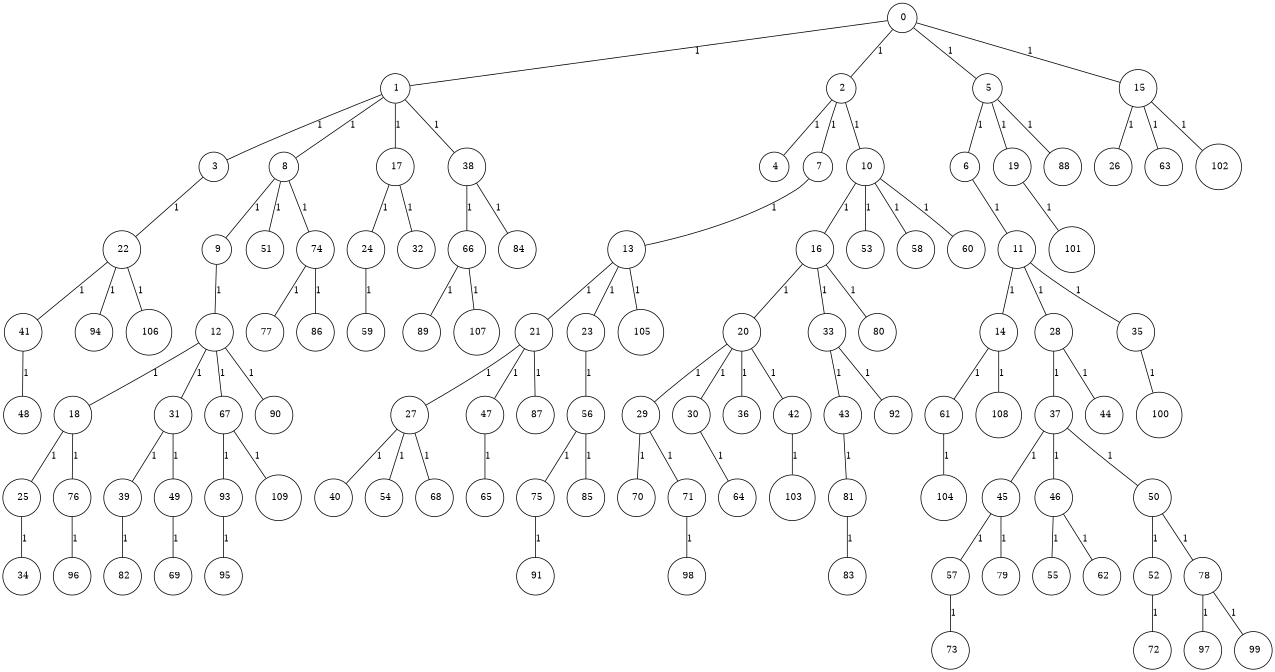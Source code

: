 graph G {
size="8.5,11;"
ratio = "expand;"
fixedsize="true;"
overlap="scale;"
node[shape=circle,width=.12,hight=.12,fontsize=12]
edge[fontsize=12]

0[label=" 0" color=black, pos="2.9073081,0.026665953!"];
1[label=" 1" color=black, pos="1.92074,0.55130201!"];
2[label=" 2" color=black, pos="0.39837332,1.7071675!"];
3[label=" 3" color=black, pos="1.3414751,0.98825338!"];
4[label=" 4" color=black, pos="2.4288404,2.0791527!"];
5[label=" 5" color=black, pos="0.50875442,1.6071841!"];
6[label=" 6" color=black, pos="0.78943336,2.6903136!"];
7[label=" 7" color=black, pos="0.39231446,1.5539203!"];
8[label=" 8" color=black, pos="2.793367,0.67407427!"];
9[label=" 9" color=black, pos="0.036654754,2.4442814!"];
10[label=" 10" color=black, pos="0.19435148,0.37747813!"];
11[label=" 11" color=black, pos="1.8288395,0.4538446!"];
12[label=" 12" color=black, pos="0.59532982,1.448791!"];
13[label=" 13" color=black, pos="1.2657232,1.8332604!"];
14[label=" 14" color=black, pos="0.97471695,1.7769106!"];
15[label=" 15" color=black, pos="1.3228152,2.666654!"];
16[label=" 16" color=black, pos="0.91141711,0.8302891!"];
17[label=" 17" color=black, pos="2.5661046,1.3830999!"];
18[label=" 18" color=black, pos="1.4260194,1.2962826!"];
19[label=" 19" color=black, pos="1.1263096,0.51253889!"];
20[label=" 20" color=black, pos="0.28312448,1.8257236!"];
21[label=" 21" color=black, pos="1.017305,2.6040042!"];
22[label=" 22" color=black, pos="0.18255805,1.3590534!"];
23[label=" 23" color=black, pos="2.7117457,0.62155539!"];
24[label=" 24" color=black, pos="1.3664356,2.5712346!"];
25[label=" 25" color=black, pos="1.726415,0.69299622!"];
26[label=" 26" color=black, pos="1.7149126,0.40729336!"];
27[label=" 27" color=black, pos="2.739406,1.5628616!"];
28[label=" 28" color=black, pos="1.8811621,1.5713781!"];
29[label=" 29" color=black, pos="2.0475693,1.890489!"];
30[label=" 30" color=black, pos="0.55629704,1.7355005!"];
31[label=" 31" color=black, pos="1.2752497,2.8912055!"];
32[label=" 32" color=black, pos="1.8089004,1.5742256!"];
33[label=" 33" color=black, pos="2.4167747,2.6877498!"];
34[label=" 34" color=black, pos="1.2565006,2.9729095!"];
35[label=" 35" color=black, pos="0.01487545,0.018436972!"];
36[label=" 36" color=black, pos="0.92435634,2.7945047!"];
37[label=" 37" color=black, pos="1.7651973,2.2020529!"];
38[label=" 38" color=black, pos="1.9345361,2.589537!"];
39[label=" 39" color=black, pos="0.2946094,1.8514712!"];
40[label=" 40" color=black, pos="0.94318263,1.6388253!"];
41[label=" 41" color=black, pos="0.69291854,1.4916446!"];
42[label=" 42" color=black, pos="1.4216183,0.94532564!"];
43[label=" 43" color=black, pos="2.0003253,1.3325313!"];
44[label=" 44" color=black, pos="1.5535777,0.89660726!"];
45[label=" 45" color=black, pos="1.8120297,2.6402693!"];
46[label=" 46" color=black, pos="0.036213631,0.95635164!"];
47[label=" 47" color=black, pos="1.7105489,1.4343329!"];
48[label=" 48" color=black, pos="0.23351962,2.0136889!"];
49[label=" 49" color=black, pos="0.39973322,1.8758573!"];
50[label=" 50" color=black, pos="0.96988769,1.2578453!"];
51[label=" 51" color=black, pos="1.7849455,1.8948947!"];
52[label=" 52" color=black, pos="0.71741259,0.65729818!"];
53[label=" 53" color=black, pos="1.8901621,1.2760081!"];
54[label=" 54" color=black, pos="0.5273739,0.25719875!"];
55[label=" 55" color=black, pos="1.0401826,2.8916543!"];
56[label=" 56" color=black, pos="1.7646897,2.2001404!"];
57[label=" 57" color=black, pos="1.4106767,0.98577447!"];
58[label=" 58" color=black, pos="2.8971806,2.3507774!"];
59[label=" 59" color=black, pos="1.8339963,1.0206493!"];
60[label=" 60" color=black, pos="2.037174,0.080851225!"];
61[label=" 61" color=black, pos="0.975515,2.8537118!"];
62[label=" 62" color=black, pos="2.5892191,0.7408117!"];
63[label=" 63" color=black, pos="2.8024422,0.90310389!"];
64[label=" 64" color=black, pos="2.5378092,2.7315548!"];
65[label=" 65" color=black, pos="2.179242,2.3290503!"];
66[label=" 66" color=black, pos="2.960949,2.7585487!"];
67[label=" 67" color=black, pos="2.9254998,2.3463543!"];
68[label=" 68" color=black, pos="2.4571454,0.89000982!"];
69[label=" 69" color=black, pos="0.78406486,1.9355493!"];
70[label=" 70" color=black, pos="0.85463216,2.0026856!"];
71[label=" 71" color=black, pos="1.3088271,0.22420621!"];
72[label=" 72" color=black, pos="0.0090337796,1.7951222!"];
73[label=" 73" color=black, pos="1.6730903,2.2646983!"];
74[label=" 74" color=black, pos="2.8040002,2.4289848!"];
75[label=" 75" color=black, pos="2.8024449,1.6921737!"];
76[label=" 76" color=black, pos="1.2025446,1.6922508!"];
77[label=" 77" color=black, pos="1.3259052,0.3598934!"];
78[label=" 78" color=black, pos="2.3041611,1.8376117!"];
79[label=" 79" color=black, pos="1.2683685,2.4596245!"];
80[label=" 80" color=black, pos="0.017578921,0.46567801!"];
81[label=" 81" color=black, pos="0.37891925,2.3247087!"];
82[label=" 82" color=black, pos="0.75362321,1.9124195!"];
83[label=" 83" color=black, pos="2.5290325,2.8156584!"];
84[label=" 84" color=black, pos="1.1867768,0.7181866!"];
85[label=" 85" color=black, pos="0.13570929,1.6932193!"];
86[label=" 86" color=black, pos="1.440659,1.0528586!"];
87[label=" 87" color=black, pos="2.5926489,2.9864298!"];
88[label=" 88" color=black, pos="2.7672299,1.300897!"];
89[label=" 89" color=black, pos="0.18248407,0.3290686!"];
90[label=" 90" color=black, pos="0.37929914,2.4921754!"];
91[label=" 91" color=black, pos="0.84608131,1.6399088!"];
92[label=" 92" color=black, pos="0.81574296,0.54554008!"];
93[label=" 93" color=black, pos="0.43617538,0.39132267!"];
94[label=" 94" color=black, pos="2.7695904,2.5858619!"];
95[label=" 95" color=black, pos="2.9566645,1.972467!"];
96[label=" 96" color=black, pos="2.0243994,0.87004344!"];
97[label=" 97" color=black, pos="0.89896977,0.14299078!"];
98[label=" 98" color=black, pos="2.4406001,0.18660056!"];
99[label=" 99" color=black, pos="0.94299992,2.3195395!"];
100[label=" 100" color=black, pos="0.18460471,2.7101951!"];
101[label=" 101" color=black, pos="0.10383902,0.49761448!"];
102[label=" 102" color=black, pos="1.5456991,1.2356686!"];
103[label=" 103" color=black, pos="0.65576802,0.2262579!"];
104[label=" 104" color=black, pos="0.48149971,1.887051!"];
105[label=" 105" color=black, pos="0.29541338,1.6587384!"];
106[label=" 106" color=black, pos="1.6652079,0.02269493!"];
107[label=" 107" color=black, pos="1.6718483,1.3669507!"];
108[label=" 108" color=black, pos="2.2073141,1.4772331!"];
109[label=" 109" color=black, pos="2.1786636,2.1845825!"];
0--1[label="1"]
0--2[label="1"]
0--5[label="1"]
0--15[label="1"]
1--3[label="1"]
1--8[label="1"]
1--17[label="1"]
1--38[label="1"]
2--4[label="1"]
2--7[label="1"]
2--10[label="1"]
3--22[label="1"]
5--6[label="1"]
5--19[label="1"]
5--88[label="1"]
6--11[label="1"]
7--13[label="1"]
8--9[label="1"]
8--51[label="1"]
8--74[label="1"]
9--12[label="1"]
10--16[label="1"]
10--53[label="1"]
10--58[label="1"]
10--60[label="1"]
11--14[label="1"]
11--28[label="1"]
11--35[label="1"]
12--18[label="1"]
12--31[label="1"]
12--67[label="1"]
12--90[label="1"]
13--21[label="1"]
13--23[label="1"]
13--105[label="1"]
14--61[label="1"]
14--108[label="1"]
15--26[label="1"]
15--63[label="1"]
15--102[label="1"]
16--20[label="1"]
16--33[label="1"]
16--80[label="1"]
17--24[label="1"]
17--32[label="1"]
18--25[label="1"]
18--76[label="1"]
19--101[label="1"]
20--29[label="1"]
20--30[label="1"]
20--36[label="1"]
20--42[label="1"]
21--27[label="1"]
21--47[label="1"]
21--87[label="1"]
22--41[label="1"]
22--94[label="1"]
22--106[label="1"]
23--56[label="1"]
24--59[label="1"]
25--34[label="1"]
27--40[label="1"]
27--54[label="1"]
27--68[label="1"]
28--37[label="1"]
28--44[label="1"]
29--70[label="1"]
29--71[label="1"]
30--64[label="1"]
31--39[label="1"]
31--49[label="1"]
33--43[label="1"]
33--92[label="1"]
35--100[label="1"]
37--45[label="1"]
37--46[label="1"]
37--50[label="1"]
38--66[label="1"]
38--84[label="1"]
39--82[label="1"]
41--48[label="1"]
42--103[label="1"]
43--81[label="1"]
45--57[label="1"]
45--79[label="1"]
46--55[label="1"]
46--62[label="1"]
47--65[label="1"]
49--69[label="1"]
50--52[label="1"]
50--78[label="1"]
52--72[label="1"]
56--75[label="1"]
56--85[label="1"]
57--73[label="1"]
61--104[label="1"]
66--89[label="1"]
66--107[label="1"]
67--93[label="1"]
67--109[label="1"]
71--98[label="1"]
74--77[label="1"]
74--86[label="1"]
75--91[label="1"]
76--96[label="1"]
78--97[label="1"]
78--99[label="1"]
81--83[label="1"]
93--95[label="1"]

}
